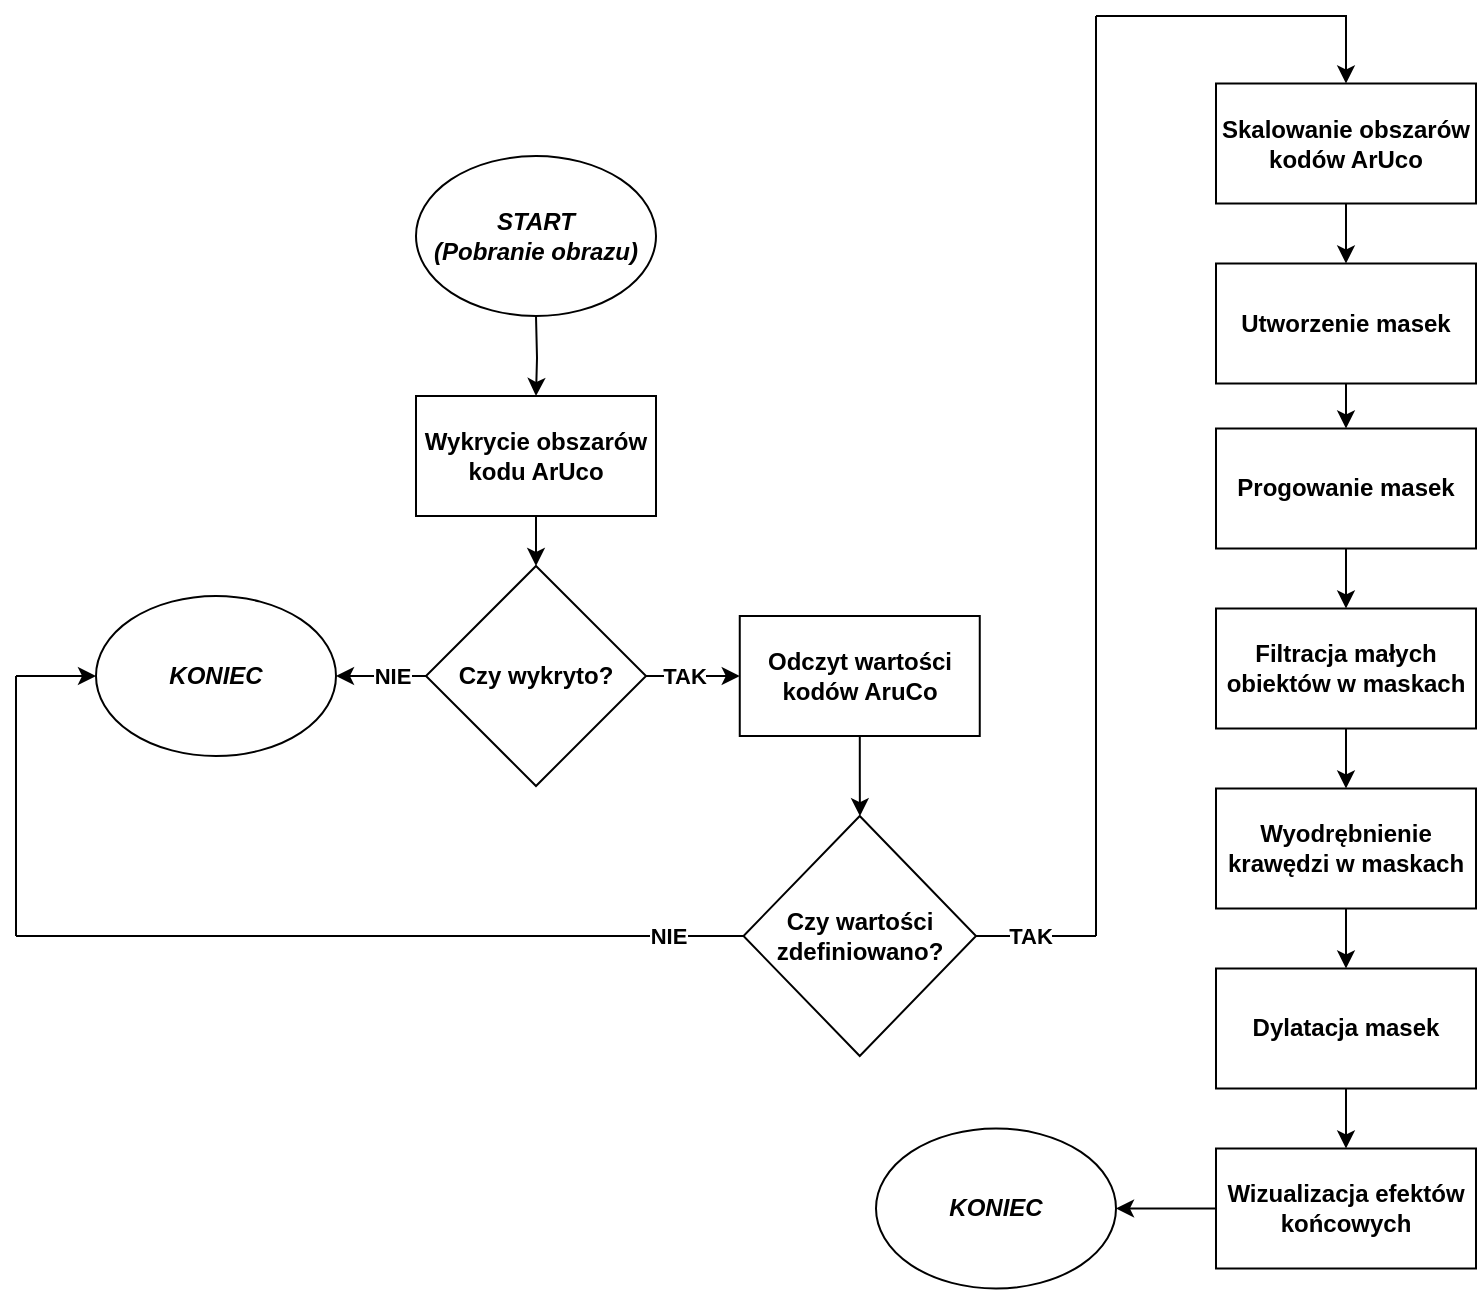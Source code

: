 <mxfile version="26.0.8">
  <diagram name="Strona-1" id="OPua6QMtRrYTettTjcWc">
    <mxGraphModel dx="1024" dy="533" grid="1" gridSize="10" guides="1" tooltips="1" connect="1" arrows="1" fold="1" page="1" pageScale="1" pageWidth="827" pageHeight="1169" math="0" shadow="0">
      <root>
        <mxCell id="0" />
        <mxCell id="1" parent="0" />
        <mxCell id="SjfZKKR3_GOXM8YcbIHh-8" value="" style="edgeStyle=orthogonalEdgeStyle;rounded=0;orthogonalLoop=1;jettySize=auto;html=1;entryX=0.5;entryY=0;entryDx=0;entryDy=0;" parent="1" source="SjfZKKR3_GOXM8YcbIHh-1" target="SjfZKKR3_GOXM8YcbIHh-9" edge="1">
          <mxGeometry relative="1" as="geometry">
            <mxPoint x="400" y="350" as="targetPoint" />
          </mxGeometry>
        </mxCell>
        <mxCell id="SjfZKKR3_GOXM8YcbIHh-1" value="&lt;b&gt;Wykrycie obszarów kodu ArUco&lt;/b&gt;" style="rounded=0;whiteSpace=wrap;html=1;" parent="1" vertex="1">
          <mxGeometry x="340" y="350" width="120" height="60" as="geometry" />
        </mxCell>
        <mxCell id="SjfZKKR3_GOXM8YcbIHh-12" value="" style="edgeStyle=orthogonalEdgeStyle;rounded=0;orthogonalLoop=1;jettySize=auto;html=1;" parent="1" source="SjfZKKR3_GOXM8YcbIHh-9" edge="1">
          <mxGeometry relative="1" as="geometry">
            <mxPoint x="300" y="490" as="targetPoint" />
          </mxGeometry>
        </mxCell>
        <mxCell id="TH82L9bVsR1r5zgLcPl5-3" value="&lt;b&gt;NIE&lt;/b&gt;" style="edgeLabel;html=1;align=center;verticalAlign=middle;resizable=0;points=[];" parent="SjfZKKR3_GOXM8YcbIHh-12" vertex="1" connectable="0">
          <mxGeometry x="-0.242" relative="1" as="geometry">
            <mxPoint as="offset" />
          </mxGeometry>
        </mxCell>
        <mxCell id="SjfZKKR3_GOXM8YcbIHh-14" value="" style="edgeStyle=orthogonalEdgeStyle;rounded=0;orthogonalLoop=1;jettySize=auto;html=1;" parent="1" source="SjfZKKR3_GOXM8YcbIHh-9" target="SjfZKKR3_GOXM8YcbIHh-13" edge="1">
          <mxGeometry relative="1" as="geometry" />
        </mxCell>
        <mxCell id="TH82L9bVsR1r5zgLcPl5-1" value="&lt;b&gt;TAK&lt;/b&gt;" style="edgeLabel;html=1;align=center;verticalAlign=middle;resizable=0;points=[];" parent="SjfZKKR3_GOXM8YcbIHh-14" vertex="1" connectable="0">
          <mxGeometry x="-0.2" y="-2" relative="1" as="geometry">
            <mxPoint y="-2" as="offset" />
          </mxGeometry>
        </mxCell>
        <mxCell id="SjfZKKR3_GOXM8YcbIHh-9" value="&lt;b&gt;Czy wykryto?&lt;/b&gt;" style="rhombus;whiteSpace=wrap;html=1;rounded=0;" parent="1" vertex="1">
          <mxGeometry x="345" y="435" width="110" height="110" as="geometry" />
        </mxCell>
        <mxCell id="SjfZKKR3_GOXM8YcbIHh-16" value="" style="edgeStyle=orthogonalEdgeStyle;rounded=0;orthogonalLoop=1;jettySize=auto;html=1;" parent="1" source="SjfZKKR3_GOXM8YcbIHh-13" target="SjfZKKR3_GOXM8YcbIHh-15" edge="1">
          <mxGeometry relative="1" as="geometry" />
        </mxCell>
        <mxCell id="SjfZKKR3_GOXM8YcbIHh-13" value="&lt;b&gt;Odczyt wartości kodów AruCo&lt;/b&gt;" style="whiteSpace=wrap;html=1;rounded=0;" parent="1" vertex="1">
          <mxGeometry x="501.88" y="460" width="120" height="60" as="geometry" />
        </mxCell>
        <mxCell id="SjfZKKR3_GOXM8YcbIHh-15" value="&lt;b&gt;Czy wartości zdefiniowano?&lt;/b&gt;" style="rhombus;whiteSpace=wrap;html=1;rounded=0;" parent="1" vertex="1">
          <mxGeometry x="503.75" y="560" width="116.25" height="120" as="geometry" />
        </mxCell>
        <mxCell id="SjfZKKR3_GOXM8YcbIHh-25" value="" style="endArrow=classic;html=1;rounded=0;entryX=0;entryY=0.5;entryDx=0;entryDy=0;" parent="1" edge="1">
          <mxGeometry width="50" height="50" relative="1" as="geometry">
            <mxPoint x="140" y="490" as="sourcePoint" />
            <mxPoint x="180" y="490" as="targetPoint" />
          </mxGeometry>
        </mxCell>
        <mxCell id="SjfZKKR3_GOXM8YcbIHh-28" value="" style="endArrow=none;html=1;rounded=0;" parent="1" edge="1">
          <mxGeometry width="50" height="50" relative="1" as="geometry">
            <mxPoint x="140" y="620" as="sourcePoint" />
            <mxPoint x="140" y="490" as="targetPoint" />
          </mxGeometry>
        </mxCell>
        <mxCell id="SjfZKKR3_GOXM8YcbIHh-36" value="" style="endArrow=none;html=1;rounded=0;entryX=0;entryY=0.5;entryDx=0;entryDy=0;" parent="1" target="SjfZKKR3_GOXM8YcbIHh-15" edge="1">
          <mxGeometry width="50" height="50" relative="1" as="geometry">
            <mxPoint x="140" y="620" as="sourcePoint" />
            <mxPoint x="350" y="570" as="targetPoint" />
          </mxGeometry>
        </mxCell>
        <mxCell id="TH82L9bVsR1r5zgLcPl5-5" value="&lt;b&gt;NIE&lt;/b&gt;" style="edgeLabel;html=1;align=center;verticalAlign=middle;resizable=0;points=[];" parent="SjfZKKR3_GOXM8YcbIHh-36" vertex="1" connectable="0">
          <mxGeometry x="0.792" relative="1" as="geometry">
            <mxPoint as="offset" />
          </mxGeometry>
        </mxCell>
        <mxCell id="SjfZKKR3_GOXM8YcbIHh-37" value="&lt;b&gt;Skalowanie obszarów kodów ArUco&lt;/b&gt;" style="whiteSpace=wrap;html=1;rounded=0;" parent="1" vertex="1">
          <mxGeometry x="740" y="193.75" width="130" height="60" as="geometry" />
        </mxCell>
        <mxCell id="SjfZKKR3_GOXM8YcbIHh-44" value="" style="edgeStyle=orthogonalEdgeStyle;rounded=0;orthogonalLoop=1;jettySize=auto;html=1;" parent="1" source="SjfZKKR3_GOXM8YcbIHh-41" target="SjfZKKR3_GOXM8YcbIHh-43" edge="1">
          <mxGeometry relative="1" as="geometry" />
        </mxCell>
        <mxCell id="SjfZKKR3_GOXM8YcbIHh-41" value="&lt;b&gt;Progowanie masek&lt;/b&gt;" style="whiteSpace=wrap;html=1;rounded=0;" parent="1" vertex="1">
          <mxGeometry x="740" y="366.25" width="130" height="60" as="geometry" />
        </mxCell>
        <mxCell id="SjfZKKR3_GOXM8YcbIHh-46" value="" style="edgeStyle=orthogonalEdgeStyle;rounded=0;orthogonalLoop=1;jettySize=auto;html=1;" parent="1" source="SjfZKKR3_GOXM8YcbIHh-43" target="SjfZKKR3_GOXM8YcbIHh-45" edge="1">
          <mxGeometry relative="1" as="geometry" />
        </mxCell>
        <mxCell id="SjfZKKR3_GOXM8YcbIHh-43" value="&lt;b&gt;Filtracja małych obiektów w maskach&lt;/b&gt;" style="whiteSpace=wrap;html=1;rounded=0;" parent="1" vertex="1">
          <mxGeometry x="740" y="456.25" width="130" height="60" as="geometry" />
        </mxCell>
        <mxCell id="SjfZKKR3_GOXM8YcbIHh-48" value="" style="edgeStyle=orthogonalEdgeStyle;rounded=0;orthogonalLoop=1;jettySize=auto;html=1;" parent="1" source="SjfZKKR3_GOXM8YcbIHh-45" target="SjfZKKR3_GOXM8YcbIHh-47" edge="1">
          <mxGeometry relative="1" as="geometry" />
        </mxCell>
        <mxCell id="SjfZKKR3_GOXM8YcbIHh-45" value="&lt;b&gt;Wyodrębnienie krawędzi w maskach&lt;/b&gt;" style="whiteSpace=wrap;html=1;rounded=0;" parent="1" vertex="1">
          <mxGeometry x="740" y="546.25" width="130" height="60" as="geometry" />
        </mxCell>
        <mxCell id="SjfZKKR3_GOXM8YcbIHh-47" value="&lt;b&gt;Dylatacja masek&lt;/b&gt;" style="whiteSpace=wrap;html=1;rounded=0;" parent="1" vertex="1">
          <mxGeometry x="740" y="636.25" width="130" height="60" as="geometry" />
        </mxCell>
        <mxCell id="SjfZKKR3_GOXM8YcbIHh-49" value="" style="endArrow=none;html=1;rounded=0;exitX=1;exitY=0.5;exitDx=0;exitDy=0;" parent="1" source="SjfZKKR3_GOXM8YcbIHh-15" edge="1">
          <mxGeometry width="50" height="50" relative="1" as="geometry">
            <mxPoint x="630" y="600" as="sourcePoint" />
            <mxPoint x="680" y="620" as="targetPoint" />
          </mxGeometry>
        </mxCell>
        <mxCell id="TH82L9bVsR1r5zgLcPl5-4" value="&lt;b&gt;TAK&lt;/b&gt;" style="edgeLabel;html=1;align=center;verticalAlign=middle;resizable=0;points=[];" parent="SjfZKKR3_GOXM8YcbIHh-49" vertex="1" connectable="0">
          <mxGeometry x="-0.119" relative="1" as="geometry">
            <mxPoint as="offset" />
          </mxGeometry>
        </mxCell>
        <mxCell id="SjfZKKR3_GOXM8YcbIHh-50" value="" style="endArrow=none;html=1;rounded=0;" parent="1" edge="1">
          <mxGeometry width="50" height="50" relative="1" as="geometry">
            <mxPoint x="680" y="620" as="sourcePoint" />
            <mxPoint x="680" y="160" as="targetPoint" />
          </mxGeometry>
        </mxCell>
        <mxCell id="SjfZKKR3_GOXM8YcbIHh-52" value="" style="endArrow=none;html=1;rounded=0;" parent="1" edge="1">
          <mxGeometry width="50" height="50" relative="1" as="geometry">
            <mxPoint x="680" y="160" as="sourcePoint" />
            <mxPoint x="800" y="160" as="targetPoint" />
          </mxGeometry>
        </mxCell>
        <mxCell id="SjfZKKR3_GOXM8YcbIHh-53" value="" style="edgeStyle=orthogonalEdgeStyle;rounded=0;orthogonalLoop=1;jettySize=auto;html=1;" parent="1" edge="1" target="SjfZKKR3_GOXM8YcbIHh-37">
          <mxGeometry relative="1" as="geometry">
            <mxPoint x="780" y="160" as="sourcePoint" />
            <mxPoint x="826.92" y="180" as="targetPoint" />
            <Array as="points">
              <mxPoint x="805" y="160" />
            </Array>
          </mxGeometry>
        </mxCell>
        <mxCell id="TH82L9bVsR1r5zgLcPl5-9" style="edgeStyle=orthogonalEdgeStyle;rounded=0;orthogonalLoop=1;jettySize=auto;html=1;exitX=0.5;exitY=1;exitDx=0;exitDy=0;entryX=0.5;entryY=0;entryDx=0;entryDy=0;" parent="1" target="SjfZKKR3_GOXM8YcbIHh-1" edge="1">
          <mxGeometry relative="1" as="geometry">
            <mxPoint x="400" y="310" as="sourcePoint" />
          </mxGeometry>
        </mxCell>
        <mxCell id="qVZzo8COclYNq5yPTm4Z-1" value="&lt;b&gt;Utworzenie masek&lt;/b&gt;" style="whiteSpace=wrap;html=1;rounded=0;" vertex="1" parent="1">
          <mxGeometry x="740" y="283.75" width="130" height="60" as="geometry" />
        </mxCell>
        <mxCell id="qVZzo8COclYNq5yPTm4Z-2" value="&lt;b&gt;Wizualizacja efektów końcowych&lt;/b&gt;" style="whiteSpace=wrap;html=1;rounded=0;" vertex="1" parent="1">
          <mxGeometry x="740" y="726.25" width="130" height="60" as="geometry" />
        </mxCell>
        <mxCell id="qVZzo8COclYNq5yPTm4Z-3" value="" style="edgeStyle=orthogonalEdgeStyle;rounded=0;orthogonalLoop=1;jettySize=auto;html=1;" edge="1" parent="1" source="SjfZKKR3_GOXM8YcbIHh-47" target="qVZzo8COclYNq5yPTm4Z-2">
          <mxGeometry relative="1" as="geometry">
            <mxPoint x="815" y="697.25" as="sourcePoint" />
            <mxPoint x="815" y="727.25" as="targetPoint" />
          </mxGeometry>
        </mxCell>
        <mxCell id="qVZzo8COclYNq5yPTm4Z-4" value="" style="edgeStyle=orthogonalEdgeStyle;rounded=0;orthogonalLoop=1;jettySize=auto;html=1;" edge="1" parent="1" source="SjfZKKR3_GOXM8YcbIHh-37" target="qVZzo8COclYNq5yPTm4Z-1">
          <mxGeometry relative="1" as="geometry">
            <mxPoint x="820" y="253.75" as="sourcePoint" />
            <mxPoint x="820" y="283.75" as="targetPoint" />
          </mxGeometry>
        </mxCell>
        <mxCell id="qVZzo8COclYNq5yPTm4Z-5" value="" style="edgeStyle=orthogonalEdgeStyle;rounded=0;orthogonalLoop=1;jettySize=auto;html=1;" edge="1" parent="1" source="qVZzo8COclYNq5yPTm4Z-1" target="SjfZKKR3_GOXM8YcbIHh-41">
          <mxGeometry relative="1" as="geometry">
            <mxPoint x="820" y="343.75" as="sourcePoint" />
            <mxPoint x="820" y="373.75" as="targetPoint" />
          </mxGeometry>
        </mxCell>
        <mxCell id="qVZzo8COclYNq5yPTm4Z-6" value="&lt;b&gt;&lt;i&gt;KONIEC&lt;/i&gt;&lt;/b&gt;" style="ellipse;whiteSpace=wrap;html=1;" vertex="1" parent="1">
          <mxGeometry x="180" y="450" width="120" height="80" as="geometry" />
        </mxCell>
        <mxCell id="qVZzo8COclYNq5yPTm4Z-7" value="&lt;b&gt;&lt;i&gt;KONIEC&lt;/i&gt;&lt;/b&gt;" style="ellipse;whiteSpace=wrap;html=1;" vertex="1" parent="1">
          <mxGeometry x="570" y="716.25" width="120" height="80" as="geometry" />
        </mxCell>
        <mxCell id="qVZzo8COclYNq5yPTm4Z-8" value="" style="endArrow=classic;html=1;rounded=0;" edge="1" parent="1" source="qVZzo8COclYNq5yPTm4Z-2" target="qVZzo8COclYNq5yPTm4Z-7">
          <mxGeometry width="50" height="50" relative="1" as="geometry">
            <mxPoint x="630" y="500" as="sourcePoint" />
            <mxPoint x="680" y="450" as="targetPoint" />
          </mxGeometry>
        </mxCell>
        <mxCell id="qVZzo8COclYNq5yPTm4Z-9" value="&lt;b&gt;&lt;i&gt;START&lt;/i&gt;&lt;/b&gt;&lt;div&gt;&lt;b&gt;&lt;i&gt;(Pobranie obrazu)&lt;/i&gt;&lt;/b&gt;&lt;/div&gt;" style="ellipse;whiteSpace=wrap;html=1;" vertex="1" parent="1">
          <mxGeometry x="340" y="230" width="120" height="80" as="geometry" />
        </mxCell>
      </root>
    </mxGraphModel>
  </diagram>
</mxfile>
